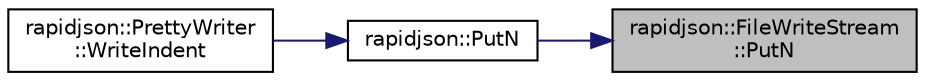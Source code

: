 digraph "rapidjson::FileWriteStream::PutN"
{
 // INTERACTIVE_SVG=YES
 // LATEX_PDF_SIZE
  edge [fontname="Helvetica",fontsize="10",labelfontname="Helvetica",labelfontsize="10"];
  node [fontname="Helvetica",fontsize="10",shape=record];
  rankdir="RL";
  Node17 [label="rapidjson::FileWriteStream\l::PutN",height=0.2,width=0.4,color="black", fillcolor="grey75", style="filled", fontcolor="black",tooltip=" "];
  Node17 -> Node18 [dir="back",color="midnightblue",fontsize="10",style="solid",fontname="Helvetica"];
  Node18 [label="rapidjson::PutN",height=0.2,width=0.4,color="black", fillcolor="white", style="filled",URL="$namespacerapidjson.html#a1ac13bac5976fc06587e00fc0bcfb32a",tooltip="Implement specialized version of PutN() with memset() for better performance."];
  Node18 -> Node19 [dir="back",color="midnightblue",fontsize="10",style="solid",fontname="Helvetica"];
  Node19 [label="rapidjson::PrettyWriter\l::WriteIndent",height=0.2,width=0.4,color="black", fillcolor="white", style="filled",URL="$classrapidjson_1_1_pretty_writer.html#aa0bfa813b170d7fc27f1b370388861e4",tooltip=" "];
}
